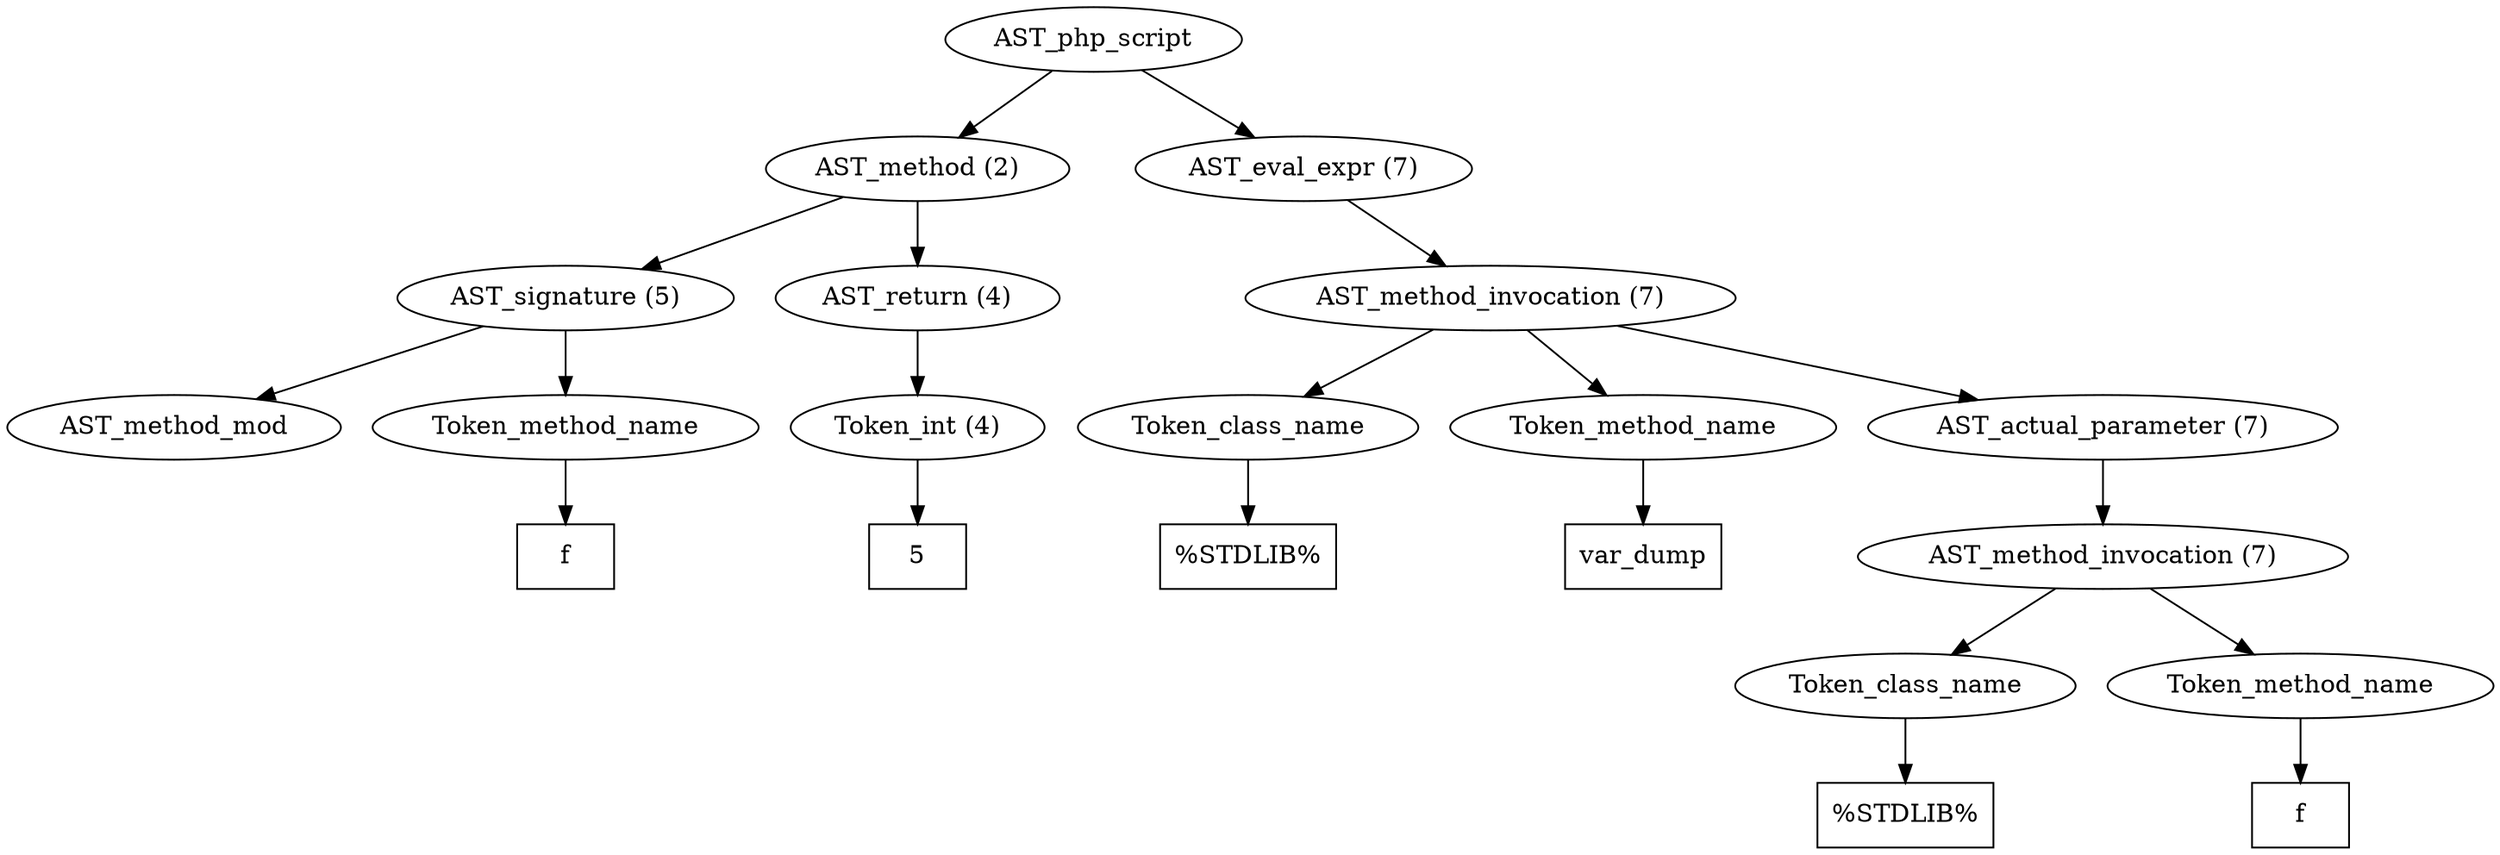 /*
 * AST in dot format generated by phc -- the PHP compiler
 */

digraph AST {
node_0 [label="AST_php_script"];
node_1 [label="AST_method (2)"];
node_2 [label="AST_signature (5)"];
node_3 [label="AST_method_mod"];
node_4 [label="Token_method_name"];
node_5 [label="f", shape=box]
node_4 -> node_5;
node_2 -> node_4;
node_2 -> node_3;
node_6 [label="AST_return (4)"];
node_7 [label="Token_int (4)"];
node_8 [label="5", shape=box]
node_7 -> node_8;
node_6 -> node_7;
node_1 -> node_6;
node_1 -> node_2;
node_9 [label="AST_eval_expr (7)"];
node_10 [label="AST_method_invocation (7)"];
node_11 [label="Token_class_name"];
node_12 [label="%STDLIB%", shape=box]
node_11 -> node_12;
node_13 [label="Token_method_name"];
node_14 [label="var_dump", shape=box]
node_13 -> node_14;
node_15 [label="AST_actual_parameter (7)"];
node_16 [label="AST_method_invocation (7)"];
node_17 [label="Token_class_name"];
node_18 [label="%STDLIB%", shape=box]
node_17 -> node_18;
node_19 [label="Token_method_name"];
node_20 [label="f", shape=box]
node_19 -> node_20;
node_16 -> node_19;
node_16 -> node_17;
node_15 -> node_16;
node_10 -> node_15;
node_10 -> node_13;
node_10 -> node_11;
node_9 -> node_10;
node_0 -> node_9;
node_0 -> node_1;
}
